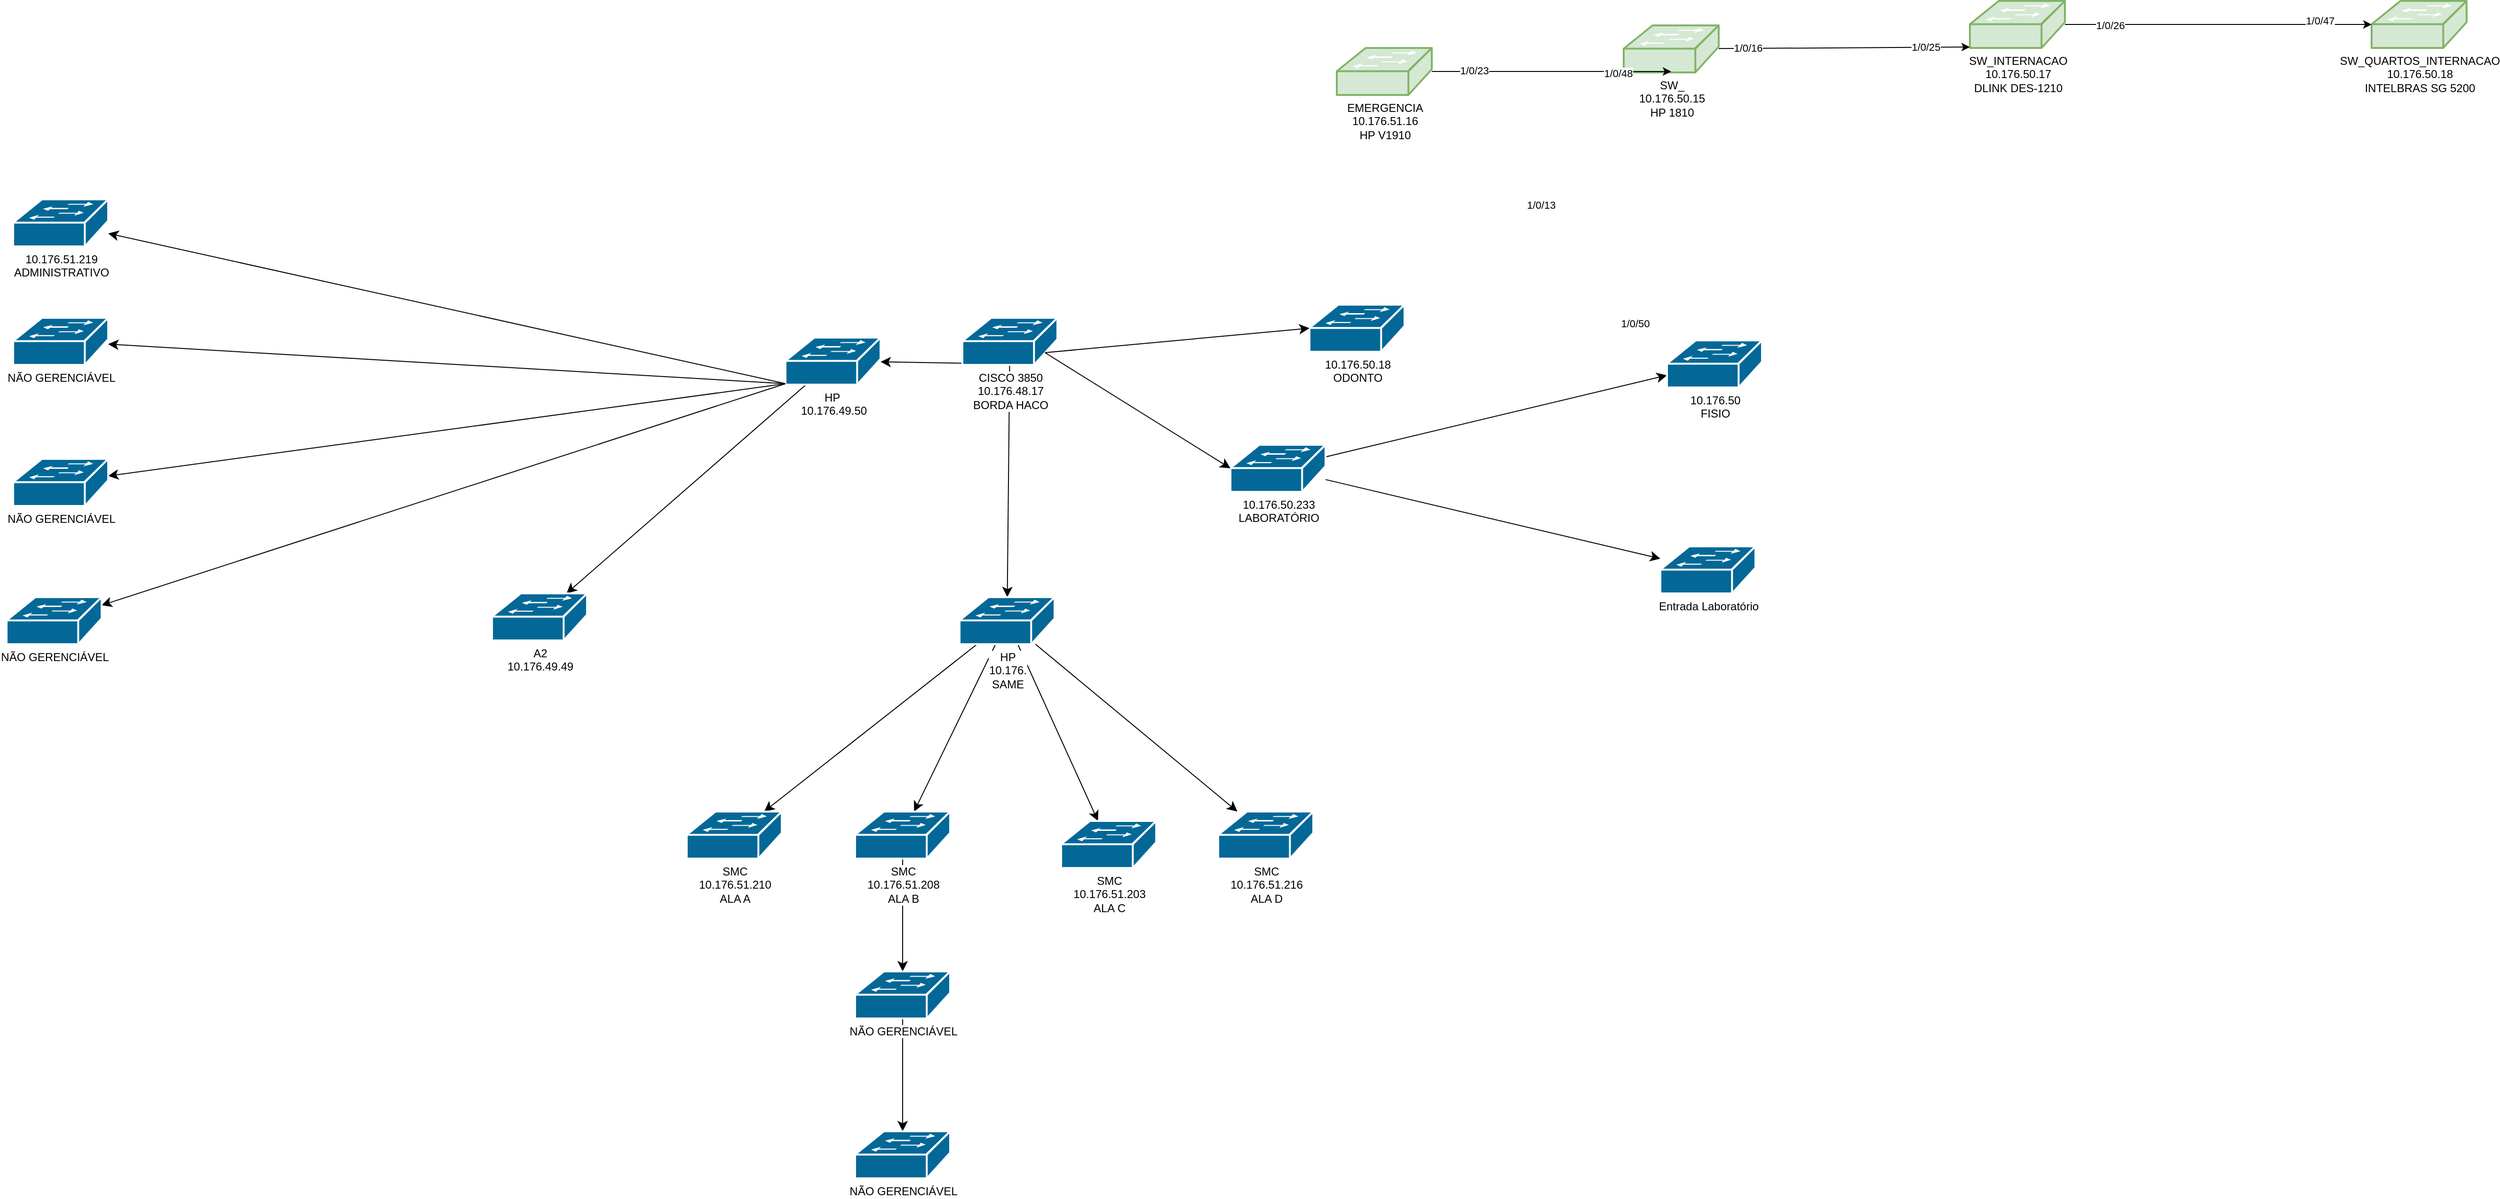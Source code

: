 <mxfile version="28.2.7">
  <diagram name="Página-1" id="vCmyf9HZrmA22S_zEJgt">
    <mxGraphModel dx="2754" dy="1343" grid="0" gridSize="10" guides="1" tooltips="1" connect="1" arrows="1" fold="1" page="0" pageScale="1" pageWidth="1169" pageHeight="827" math="0" shadow="0">
      <root>
        <mxCell id="0" />
        <mxCell id="1" parent="0" />
        <mxCell id="sq1j4GVMaEFhr5Qo_aRK-13" style="edgeStyle=none;curved=1;rounded=0;orthogonalLoop=1;jettySize=auto;html=1;exitX=0.5;exitY=0.98;exitDx=0;exitDy=0;exitPerimeter=0;fontSize=12;startSize=8;endSize=8;labelBackgroundColor=default;" edge="1" parent="1" source="sq1j4GVMaEFhr5Qo_aRK-1" target="sq1j4GVMaEFhr5Qo_aRK-2">
          <mxGeometry relative="1" as="geometry" />
        </mxCell>
        <mxCell id="sq1j4GVMaEFhr5Qo_aRK-17" value="" style="edgeStyle=none;curved=1;rounded=0;orthogonalLoop=1;jettySize=auto;html=1;fontSize=12;startSize=8;endSize=8;exitX=0;exitY=0.98;exitDx=0;exitDy=0;exitPerimeter=0;" edge="1" parent="1" source="sq1j4GVMaEFhr5Qo_aRK-2" target="sq1j4GVMaEFhr5Qo_aRK-16">
          <mxGeometry relative="1" as="geometry" />
        </mxCell>
        <mxCell id="sq1j4GVMaEFhr5Qo_aRK-19" value="" style="edgeStyle=none;curved=1;rounded=0;orthogonalLoop=1;jettySize=auto;html=1;fontSize=12;startSize=8;endSize=8;" edge="1" parent="1" source="sq1j4GVMaEFhr5Qo_aRK-1" target="sq1j4GVMaEFhr5Qo_aRK-18">
          <mxGeometry relative="1" as="geometry" />
        </mxCell>
        <mxCell id="sq1j4GVMaEFhr5Qo_aRK-1" value="CISCO 3850&lt;div&gt;10.176.48.17&lt;/div&gt;&lt;div&gt;BORDA HACO&lt;/div&gt;" style="shape=mxgraph.cisco.switches.workgroup_switch;sketch=0;html=1;pointerEvents=1;dashed=0;fillColor=#036897;strokeColor=#ffffff;strokeWidth=2;verticalLabelPosition=bottom;verticalAlign=top;align=center;outlineConnect=0;labelBackgroundColor=default;" vertex="1" parent="1">
          <mxGeometry x="451" y="441" width="101" height="50" as="geometry" />
        </mxCell>
        <mxCell id="sq1j4GVMaEFhr5Qo_aRK-15" value="" style="edgeStyle=none;curved=1;rounded=0;orthogonalLoop=1;jettySize=auto;html=1;fontSize=12;startSize=8;endSize=8;" edge="1" parent="1" source="sq1j4GVMaEFhr5Qo_aRK-2" target="sq1j4GVMaEFhr5Qo_aRK-14">
          <mxGeometry relative="1" as="geometry" />
        </mxCell>
        <mxCell id="sq1j4GVMaEFhr5Qo_aRK-2" value="HP&amp;nbsp;&lt;div&gt;10.176.49.50&lt;/div&gt;" style="shape=mxgraph.cisco.switches.workgroup_switch;sketch=0;html=1;pointerEvents=1;dashed=0;fillColor=#036897;strokeColor=#ffffff;strokeWidth=2;verticalLabelPosition=bottom;verticalAlign=top;align=center;outlineConnect=0;labelBackgroundColor=default;" vertex="1" parent="1">
          <mxGeometry x="263" y="462" width="101" height="50" as="geometry" />
        </mxCell>
        <mxCell id="sq1j4GVMaEFhr5Qo_aRK-10" value="" style="edgeStyle=none;curved=1;rounded=0;orthogonalLoop=1;jettySize=auto;html=1;fontSize=12;startSize=8;endSize=8;labelBackgroundColor=default;" edge="1" parent="1" source="sq1j4GVMaEFhr5Qo_aRK-4" target="sq1j4GVMaEFhr5Qo_aRK-9">
          <mxGeometry relative="1" as="geometry" />
        </mxCell>
        <mxCell id="sq1j4GVMaEFhr5Qo_aRK-12" value="" style="edgeStyle=none;curved=1;rounded=0;orthogonalLoop=1;jettySize=auto;html=1;fontSize=12;startSize=8;endSize=8;labelBackgroundColor=default;" edge="1" parent="1" source="sq1j4GVMaEFhr5Qo_aRK-4" target="sq1j4GVMaEFhr5Qo_aRK-11">
          <mxGeometry relative="1" as="geometry" />
        </mxCell>
        <mxCell id="sq1j4GVMaEFhr5Qo_aRK-4" value="10.176.50.233&lt;div&gt;LABORATÓRIO&lt;/div&gt;" style="shape=mxgraph.cisco.switches.workgroup_switch;sketch=0;html=1;pointerEvents=1;dashed=0;fillColor=#036897;strokeColor=#ffffff;strokeWidth=2;verticalLabelPosition=bottom;verticalAlign=top;align=center;outlineConnect=0;labelBackgroundColor=default;" vertex="1" parent="1">
          <mxGeometry x="736" y="576" width="101" height="50" as="geometry" />
        </mxCell>
        <mxCell id="sq1j4GVMaEFhr5Qo_aRK-5" value="10.176.50.18&lt;div&gt;ODONTO&lt;/div&gt;" style="shape=mxgraph.cisco.switches.workgroup_switch;sketch=0;html=1;pointerEvents=1;dashed=0;fillColor=#036897;strokeColor=#ffffff;strokeWidth=2;verticalLabelPosition=bottom;verticalAlign=top;align=center;outlineConnect=0;labelBackgroundColor=default;" vertex="1" parent="1">
          <mxGeometry x="820" y="427" width="101" height="50" as="geometry" />
        </mxCell>
        <mxCell id="sq1j4GVMaEFhr5Qo_aRK-7" style="edgeStyle=none;curved=1;rounded=0;orthogonalLoop=1;jettySize=auto;html=1;exitX=0.87;exitY=0.74;exitDx=0;exitDy=0;exitPerimeter=0;entryX=0;entryY=0.5;entryDx=0;entryDy=0;entryPerimeter=0;fontSize=12;startSize=8;endSize=8;labelBackgroundColor=default;" edge="1" parent="1" source="sq1j4GVMaEFhr5Qo_aRK-1" target="sq1j4GVMaEFhr5Qo_aRK-5">
          <mxGeometry relative="1" as="geometry" />
        </mxCell>
        <mxCell id="sq1j4GVMaEFhr5Qo_aRK-8" style="edgeStyle=none;curved=1;rounded=0;orthogonalLoop=1;jettySize=auto;html=1;exitX=0.87;exitY=0.74;exitDx=0;exitDy=0;exitPerimeter=0;entryX=0;entryY=0.5;entryDx=0;entryDy=0;entryPerimeter=0;fontSize=12;startSize=8;endSize=8;labelBackgroundColor=default;" edge="1" parent="1" source="sq1j4GVMaEFhr5Qo_aRK-1" target="sq1j4GVMaEFhr5Qo_aRK-4">
          <mxGeometry relative="1" as="geometry" />
        </mxCell>
        <mxCell id="sq1j4GVMaEFhr5Qo_aRK-9" value="10.176.50&lt;div&gt;FISIO&lt;/div&gt;" style="shape=mxgraph.cisco.switches.workgroup_switch;sketch=0;html=1;pointerEvents=1;dashed=0;fillColor=#036897;strokeColor=#ffffff;strokeWidth=2;verticalLabelPosition=bottom;verticalAlign=top;align=center;outlineConnect=0;labelBackgroundColor=default;" vertex="1" parent="1">
          <mxGeometry x="1200" y="465" width="101" height="50" as="geometry" />
        </mxCell>
        <mxCell id="sq1j4GVMaEFhr5Qo_aRK-11" value="Entrada Laboratório" style="shape=mxgraph.cisco.switches.workgroup_switch;sketch=0;html=1;pointerEvents=1;dashed=0;fillColor=#036897;strokeColor=#ffffff;strokeWidth=2;verticalLabelPosition=bottom;verticalAlign=top;align=center;outlineConnect=0;labelBackgroundColor=default;" vertex="1" parent="1">
          <mxGeometry x="1193" y="684" width="101" height="50" as="geometry" />
        </mxCell>
        <mxCell id="sq1j4GVMaEFhr5Qo_aRK-14" value="A2&lt;div&gt;10.176.49.49&lt;/div&gt;" style="shape=mxgraph.cisco.switches.workgroup_switch;sketch=0;html=1;pointerEvents=1;dashed=0;fillColor=#036897;strokeColor=#ffffff;strokeWidth=2;verticalLabelPosition=bottom;verticalAlign=top;align=center;outlineConnect=0;labelBackgroundColor=default;" vertex="1" parent="1">
          <mxGeometry x="-49" y="734" width="101" height="50" as="geometry" />
        </mxCell>
        <mxCell id="sq1j4GVMaEFhr5Qo_aRK-33" value="" style="edgeStyle=none;curved=1;rounded=0;orthogonalLoop=1;jettySize=auto;html=1;fontSize=12;startSize=8;endSize=8;exitX=0;exitY=0.98;exitDx=0;exitDy=0;exitPerimeter=0;" edge="1" parent="1" source="sq1j4GVMaEFhr5Qo_aRK-2" target="sq1j4GVMaEFhr5Qo_aRK-32">
          <mxGeometry relative="1" as="geometry" />
        </mxCell>
        <mxCell id="sq1j4GVMaEFhr5Qo_aRK-35" value="" style="edgeStyle=none;curved=1;rounded=0;orthogonalLoop=1;jettySize=auto;html=1;fontSize=12;startSize=8;endSize=8;exitX=0;exitY=0.98;exitDx=0;exitDy=0;exitPerimeter=0;" edge="1" parent="1" source="sq1j4GVMaEFhr5Qo_aRK-2" target="sq1j4GVMaEFhr5Qo_aRK-34">
          <mxGeometry relative="1" as="geometry" />
        </mxCell>
        <mxCell id="sq1j4GVMaEFhr5Qo_aRK-37" value="" style="edgeStyle=none;curved=1;rounded=0;orthogonalLoop=1;jettySize=auto;html=1;fontSize=12;startSize=8;endSize=8;exitX=0;exitY=0.98;exitDx=0;exitDy=0;exitPerimeter=0;" edge="1" parent="1" source="sq1j4GVMaEFhr5Qo_aRK-2" target="sq1j4GVMaEFhr5Qo_aRK-36">
          <mxGeometry relative="1" as="geometry" />
        </mxCell>
        <mxCell id="sq1j4GVMaEFhr5Qo_aRK-16" value="10.176.51.219&lt;div&gt;ADMINISTRATIVO&lt;/div&gt;" style="shape=mxgraph.cisco.switches.workgroup_switch;sketch=0;html=1;pointerEvents=1;dashed=0;fillColor=#036897;strokeColor=#ffffff;strokeWidth=2;verticalLabelPosition=bottom;verticalAlign=top;align=center;outlineConnect=0;labelBackgroundColor=default;" vertex="1" parent="1">
          <mxGeometry x="-558" y="315" width="101" height="50" as="geometry" />
        </mxCell>
        <mxCell id="sq1j4GVMaEFhr5Qo_aRK-21" value="" style="edgeStyle=none;curved=1;rounded=0;orthogonalLoop=1;jettySize=auto;html=1;fontSize=12;startSize=8;endSize=8;" edge="1" parent="1" source="sq1j4GVMaEFhr5Qo_aRK-18" target="sq1j4GVMaEFhr5Qo_aRK-20">
          <mxGeometry relative="1" as="geometry" />
        </mxCell>
        <mxCell id="sq1j4GVMaEFhr5Qo_aRK-23" value="" style="edgeStyle=none;curved=1;rounded=0;orthogonalLoop=1;jettySize=auto;html=1;fontSize=12;startSize=8;endSize=8;" edge="1" parent="1" source="sq1j4GVMaEFhr5Qo_aRK-18" target="sq1j4GVMaEFhr5Qo_aRK-22">
          <mxGeometry relative="1" as="geometry" />
        </mxCell>
        <mxCell id="sq1j4GVMaEFhr5Qo_aRK-25" value="" style="edgeStyle=none;curved=1;rounded=0;orthogonalLoop=1;jettySize=auto;html=1;fontSize=12;startSize=8;endSize=8;" edge="1" parent="1" source="sq1j4GVMaEFhr5Qo_aRK-18" target="sq1j4GVMaEFhr5Qo_aRK-24">
          <mxGeometry relative="1" as="geometry" />
        </mxCell>
        <mxCell id="sq1j4GVMaEFhr5Qo_aRK-27" value="" style="edgeStyle=none;curved=1;rounded=0;orthogonalLoop=1;jettySize=auto;html=1;fontSize=12;startSize=8;endSize=8;" edge="1" parent="1" source="sq1j4GVMaEFhr5Qo_aRK-18" target="sq1j4GVMaEFhr5Qo_aRK-26">
          <mxGeometry relative="1" as="geometry" />
        </mxCell>
        <mxCell id="sq1j4GVMaEFhr5Qo_aRK-18" value="HP&lt;div&gt;10.176.&lt;/div&gt;&lt;div&gt;SAME&lt;/div&gt;" style="shape=mxgraph.cisco.switches.workgroup_switch;sketch=0;html=1;pointerEvents=1;dashed=0;fillColor=#036897;strokeColor=#ffffff;strokeWidth=2;verticalLabelPosition=bottom;verticalAlign=top;align=center;outlineConnect=0;labelBackgroundColor=default;" vertex="1" parent="1">
          <mxGeometry x="448" y="738" width="101" height="50" as="geometry" />
        </mxCell>
        <mxCell id="sq1j4GVMaEFhr5Qo_aRK-20" value="SMC&lt;br&gt;&lt;div&gt;10.176.51.210&lt;/div&gt;&lt;div&gt;ALA A&lt;/div&gt;" style="shape=mxgraph.cisco.switches.workgroup_switch;sketch=0;html=1;pointerEvents=1;dashed=0;fillColor=#036897;strokeColor=#ffffff;strokeWidth=2;verticalLabelPosition=bottom;verticalAlign=top;align=center;outlineConnect=0;labelBackgroundColor=default;" vertex="1" parent="1">
          <mxGeometry x="158" y="966" width="101" height="50" as="geometry" />
        </mxCell>
        <mxCell id="sq1j4GVMaEFhr5Qo_aRK-22" value="SMC&lt;br&gt;&lt;div&gt;10.176.51.216&lt;/div&gt;&lt;div&gt;ALA D&lt;/div&gt;" style="shape=mxgraph.cisco.switches.workgroup_switch;sketch=0;html=1;pointerEvents=1;dashed=0;fillColor=#036897;strokeColor=#ffffff;strokeWidth=2;verticalLabelPosition=bottom;verticalAlign=top;align=center;outlineConnect=0;labelBackgroundColor=default;" vertex="1" parent="1">
          <mxGeometry x="723" y="966" width="101" height="50" as="geometry" />
        </mxCell>
        <mxCell id="sq1j4GVMaEFhr5Qo_aRK-29" value="" style="edgeStyle=none;curved=1;rounded=0;orthogonalLoop=1;jettySize=auto;html=1;fontSize=12;startSize=8;endSize=8;" edge="1" parent="1" source="sq1j4GVMaEFhr5Qo_aRK-24" target="sq1j4GVMaEFhr5Qo_aRK-28">
          <mxGeometry relative="1" as="geometry" />
        </mxCell>
        <mxCell id="sq1j4GVMaEFhr5Qo_aRK-24" value="SMC&lt;br&gt;&lt;div&gt;10.176.51.208&lt;/div&gt;&lt;div&gt;ALA B&lt;/div&gt;" style="shape=mxgraph.cisco.switches.workgroup_switch;sketch=0;html=1;pointerEvents=1;dashed=0;fillColor=#036897;strokeColor=#ffffff;strokeWidth=2;verticalLabelPosition=bottom;verticalAlign=top;align=center;outlineConnect=0;labelBackgroundColor=default;" vertex="1" parent="1">
          <mxGeometry x="337" y="966" width="101" height="50" as="geometry" />
        </mxCell>
        <mxCell id="sq1j4GVMaEFhr5Qo_aRK-26" value="SMC&lt;br&gt;&lt;div&gt;10.176.51.203&lt;/div&gt;&lt;div&gt;ALA C&lt;/div&gt;" style="shape=mxgraph.cisco.switches.workgroup_switch;sketch=0;html=1;pointerEvents=1;dashed=0;fillColor=#036897;strokeColor=#ffffff;strokeWidth=2;verticalLabelPosition=bottom;verticalAlign=top;align=center;outlineConnect=0;labelBackgroundColor=default;" vertex="1" parent="1">
          <mxGeometry x="556" y="976" width="101" height="50" as="geometry" />
        </mxCell>
        <mxCell id="sq1j4GVMaEFhr5Qo_aRK-31" value="" style="edgeStyle=none;curved=1;rounded=0;orthogonalLoop=1;jettySize=auto;html=1;fontSize=12;startSize=8;endSize=8;" edge="1" parent="1" source="sq1j4GVMaEFhr5Qo_aRK-28" target="sq1j4GVMaEFhr5Qo_aRK-30">
          <mxGeometry relative="1" as="geometry" />
        </mxCell>
        <mxCell id="sq1j4GVMaEFhr5Qo_aRK-28" value="NÃO GERENCIÁVEL" style="shape=mxgraph.cisco.switches.workgroup_switch;sketch=0;html=1;pointerEvents=1;dashed=0;fillColor=#036897;strokeColor=#ffffff;strokeWidth=2;verticalLabelPosition=bottom;verticalAlign=top;align=center;outlineConnect=0;labelBackgroundColor=default;" vertex="1" parent="1">
          <mxGeometry x="337" y="1136" width="101" height="50" as="geometry" />
        </mxCell>
        <mxCell id="sq1j4GVMaEFhr5Qo_aRK-30" value="NÃO GERENCIÁVEL" style="shape=mxgraph.cisco.switches.workgroup_switch;sketch=0;html=1;pointerEvents=1;dashed=0;fillColor=#036897;strokeColor=#ffffff;strokeWidth=2;verticalLabelPosition=bottom;verticalAlign=top;align=center;outlineConnect=0;labelBackgroundColor=default;" vertex="1" parent="1">
          <mxGeometry x="337" y="1306" width="101" height="50" as="geometry" />
        </mxCell>
        <mxCell id="sq1j4GVMaEFhr5Qo_aRK-32" value="NÃO GERENCIÁVEL" style="shape=mxgraph.cisco.switches.workgroup_switch;sketch=0;html=1;pointerEvents=1;dashed=0;fillColor=#036897;strokeColor=#ffffff;strokeWidth=2;verticalLabelPosition=bottom;verticalAlign=top;align=center;outlineConnect=0;labelBackgroundColor=default;" vertex="1" parent="1">
          <mxGeometry x="-558" y="441" width="101" height="50" as="geometry" />
        </mxCell>
        <mxCell id="sq1j4GVMaEFhr5Qo_aRK-34" value="NÃO GERENCIÁVEL" style="shape=mxgraph.cisco.switches.workgroup_switch;sketch=0;html=1;pointerEvents=1;dashed=0;fillColor=#036897;strokeColor=#ffffff;strokeWidth=2;verticalLabelPosition=bottom;verticalAlign=top;align=center;outlineConnect=0;labelBackgroundColor=default;" vertex="1" parent="1">
          <mxGeometry x="-565" y="738" width="101" height="50" as="geometry" />
        </mxCell>
        <mxCell id="sq1j4GVMaEFhr5Qo_aRK-36" value="NÃO GERENCIÁVEL" style="shape=mxgraph.cisco.switches.workgroup_switch;sketch=0;html=1;pointerEvents=1;dashed=0;fillColor=#036897;strokeColor=#ffffff;strokeWidth=2;verticalLabelPosition=bottom;verticalAlign=top;align=center;outlineConnect=0;labelBackgroundColor=default;" vertex="1" parent="1">
          <mxGeometry x="-558" y="591" width="101" height="50" as="geometry" />
        </mxCell>
        <mxCell id="sq1j4GVMaEFhr5Qo_aRK-40" value="1/0/50" style="edgeLabel;html=1;align=center;verticalAlign=middle;resizable=0;points=[];fillOpacity=100;" vertex="1" connectable="0" parent="1">
          <mxGeometry x="1166.054" y="446.621" as="geometry" />
        </mxCell>
        <mxCell id="sq1j4GVMaEFhr5Qo_aRK-41" value="&lt;div&gt;EMERGENCIA&lt;/div&gt;&lt;div&gt;10.176.51.16&lt;/div&gt;&lt;div&gt;HP V1910&lt;/div&gt;" style="shape=mxgraph.cisco.switches.workgroup_switch;sketch=0;html=1;pointerEvents=1;dashed=0;fillColor=#d5e8d4;strokeColor=#82b366;strokeWidth=2;verticalLabelPosition=bottom;verticalAlign=top;align=center;outlineConnect=0;labelBackgroundColor=default;fillOpacity=100;" vertex="1" parent="1">
          <mxGeometry x="849" y="154" width="101" height="50" as="geometry" />
        </mxCell>
        <mxCell id="sq1j4GVMaEFhr5Qo_aRK-42" value="&lt;div&gt;SW_&lt;/div&gt;10.176.50.15&lt;div&gt;HP 1810&lt;/div&gt;" style="shape=mxgraph.cisco.switches.workgroup_switch;sketch=0;html=1;pointerEvents=1;dashed=0;fillColor=#d5e8d4;strokeColor=#82b366;strokeWidth=2;verticalLabelPosition=bottom;verticalAlign=top;align=center;outlineConnect=0;labelBackgroundColor=default;fillOpacity=100;" vertex="1" parent="1">
          <mxGeometry x="1154" y="130" width="101" height="50" as="geometry" />
        </mxCell>
        <mxCell id="sq1j4GVMaEFhr5Qo_aRK-43" value="1/0/13" style="edgeLabel;html=1;align=center;verticalAlign=middle;resizable=0;points=[];fillOpacity=100;" vertex="1" connectable="0" parent="1">
          <mxGeometry x="1065.709" y="321.22" as="geometry" />
        </mxCell>
        <mxCell id="sq1j4GVMaEFhr5Qo_aRK-44" style="rounded=0;orthogonalLoop=1;jettySize=auto;html=1;entryX=0.5;entryY=0.98;entryDx=0;entryDy=0;entryPerimeter=0;fillOpacity=100;" edge="1" parent="1" source="sq1j4GVMaEFhr5Qo_aRK-41" target="sq1j4GVMaEFhr5Qo_aRK-42">
          <mxGeometry relative="1" as="geometry" />
        </mxCell>
        <mxCell id="sq1j4GVMaEFhr5Qo_aRK-45" value="1/0/23" style="edgeLabel;html=1;align=center;verticalAlign=middle;resizable=0;points=[];fillOpacity=100;" vertex="1" connectable="0" parent="sq1j4GVMaEFhr5Qo_aRK-44">
          <mxGeometry x="-0.645" y="1" relative="1" as="geometry">
            <mxPoint as="offset" />
          </mxGeometry>
        </mxCell>
        <mxCell id="sq1j4GVMaEFhr5Qo_aRK-46" value="1/0/48" style="edgeLabel;html=1;align=center;verticalAlign=middle;resizable=0;points=[];fillOpacity=100;" vertex="1" connectable="0" parent="sq1j4GVMaEFhr5Qo_aRK-44">
          <mxGeometry x="0.551" y="-2" relative="1" as="geometry">
            <mxPoint as="offset" />
          </mxGeometry>
        </mxCell>
        <mxCell id="sq1j4GVMaEFhr5Qo_aRK-47" value="&lt;div&gt;&lt;span style=&quot;background-color: light-dark(#ffffff, var(--ge-dark-color, #121212)); color: light-dark(rgb(0, 0, 0), rgb(255, 255, 255));&quot;&gt;SW_INTERNACAO&lt;/span&gt;&lt;/div&gt;&lt;div&gt;&lt;span style=&quot;background-color: light-dark(#ffffff, var(--ge-dark-color, #121212)); color: light-dark(rgb(0, 0, 0), rgb(255, 255, 255));&quot;&gt;10.176.50.17&lt;/span&gt;&lt;/div&gt;&lt;div&gt;DLINK DES-1210&lt;/div&gt;" style="shape=mxgraph.cisco.switches.workgroup_switch;sketch=0;html=1;pointerEvents=1;dashed=0;fillColor=#d5e8d4;strokeColor=#82b366;strokeWidth=2;verticalLabelPosition=bottom;verticalAlign=top;align=center;outlineConnect=0;labelBackgroundColor=default;fillOpacity=100;" vertex="1" parent="1">
          <mxGeometry x="1522" y="104" width="101" height="50" as="geometry" />
        </mxCell>
        <mxCell id="sq1j4GVMaEFhr5Qo_aRK-48" style="rounded=0;orthogonalLoop=1;jettySize=auto;html=1;entryX=0;entryY=0.98;entryDx=0;entryDy=0;entryPerimeter=0;fillOpacity=100;" edge="1" parent="1" source="sq1j4GVMaEFhr5Qo_aRK-42" target="sq1j4GVMaEFhr5Qo_aRK-47">
          <mxGeometry relative="1" as="geometry" />
        </mxCell>
        <mxCell id="sq1j4GVMaEFhr5Qo_aRK-49" value="1/0/16" style="edgeLabel;html=1;align=center;verticalAlign=middle;resizable=0;points=[];fillOpacity=100;" vertex="1" connectable="0" parent="sq1j4GVMaEFhr5Qo_aRK-48">
          <mxGeometry x="-0.769" y="1" relative="1" as="geometry">
            <mxPoint as="offset" />
          </mxGeometry>
        </mxCell>
        <mxCell id="sq1j4GVMaEFhr5Qo_aRK-50" value="1/0/25" style="edgeLabel;html=1;align=center;verticalAlign=middle;resizable=0;points=[];fillOpacity=100;" vertex="1" connectable="0" parent="sq1j4GVMaEFhr5Qo_aRK-48">
          <mxGeometry x="0.643" y="1" relative="1" as="geometry">
            <mxPoint as="offset" />
          </mxGeometry>
        </mxCell>
        <mxCell id="sq1j4GVMaEFhr5Qo_aRK-51" value="SW_QUARTOS_INTERNACAO&lt;div&gt;10.176.50.18&lt;/div&gt;&lt;div&gt;INTELBRAS SG 5200&lt;/div&gt;" style="shape=mxgraph.cisco.switches.workgroup_switch;sketch=0;html=1;pointerEvents=1;dashed=0;fillColor=#d5e8d4;strokeColor=#82b366;strokeWidth=2;verticalLabelPosition=bottom;verticalAlign=top;align=center;outlineConnect=0;labelBackgroundColor=default;fillOpacity=100;" vertex="1" parent="1">
          <mxGeometry x="1949" y="104" width="101" height="50" as="geometry" />
        </mxCell>
        <mxCell id="sq1j4GVMaEFhr5Qo_aRK-52" style="rounded=0;orthogonalLoop=1;jettySize=auto;html=1;entryX=0;entryY=0.5;entryDx=0;entryDy=0;entryPerimeter=0;fillOpacity=100;" edge="1" parent="1" source="sq1j4GVMaEFhr5Qo_aRK-47" target="sq1j4GVMaEFhr5Qo_aRK-51">
          <mxGeometry relative="1" as="geometry" />
        </mxCell>
        <mxCell id="sq1j4GVMaEFhr5Qo_aRK-53" value="1/0/26" style="edgeLabel;html=1;align=center;verticalAlign=middle;resizable=0;points=[];fillOpacity=100;" vertex="1" connectable="0" parent="sq1j4GVMaEFhr5Qo_aRK-52">
          <mxGeometry x="-0.701" y="-1" relative="1" as="geometry">
            <mxPoint x="-1" as="offset" />
          </mxGeometry>
        </mxCell>
        <mxCell id="sq1j4GVMaEFhr5Qo_aRK-54" value="1/0/47" style="edgeLabel;html=1;align=center;verticalAlign=middle;resizable=0;points=[];fillOpacity=100;" vertex="1" connectable="0" parent="sq1j4GVMaEFhr5Qo_aRK-52">
          <mxGeometry x="0.666" y="4" relative="1" as="geometry">
            <mxPoint x="-1" as="offset" />
          </mxGeometry>
        </mxCell>
      </root>
    </mxGraphModel>
  </diagram>
</mxfile>
